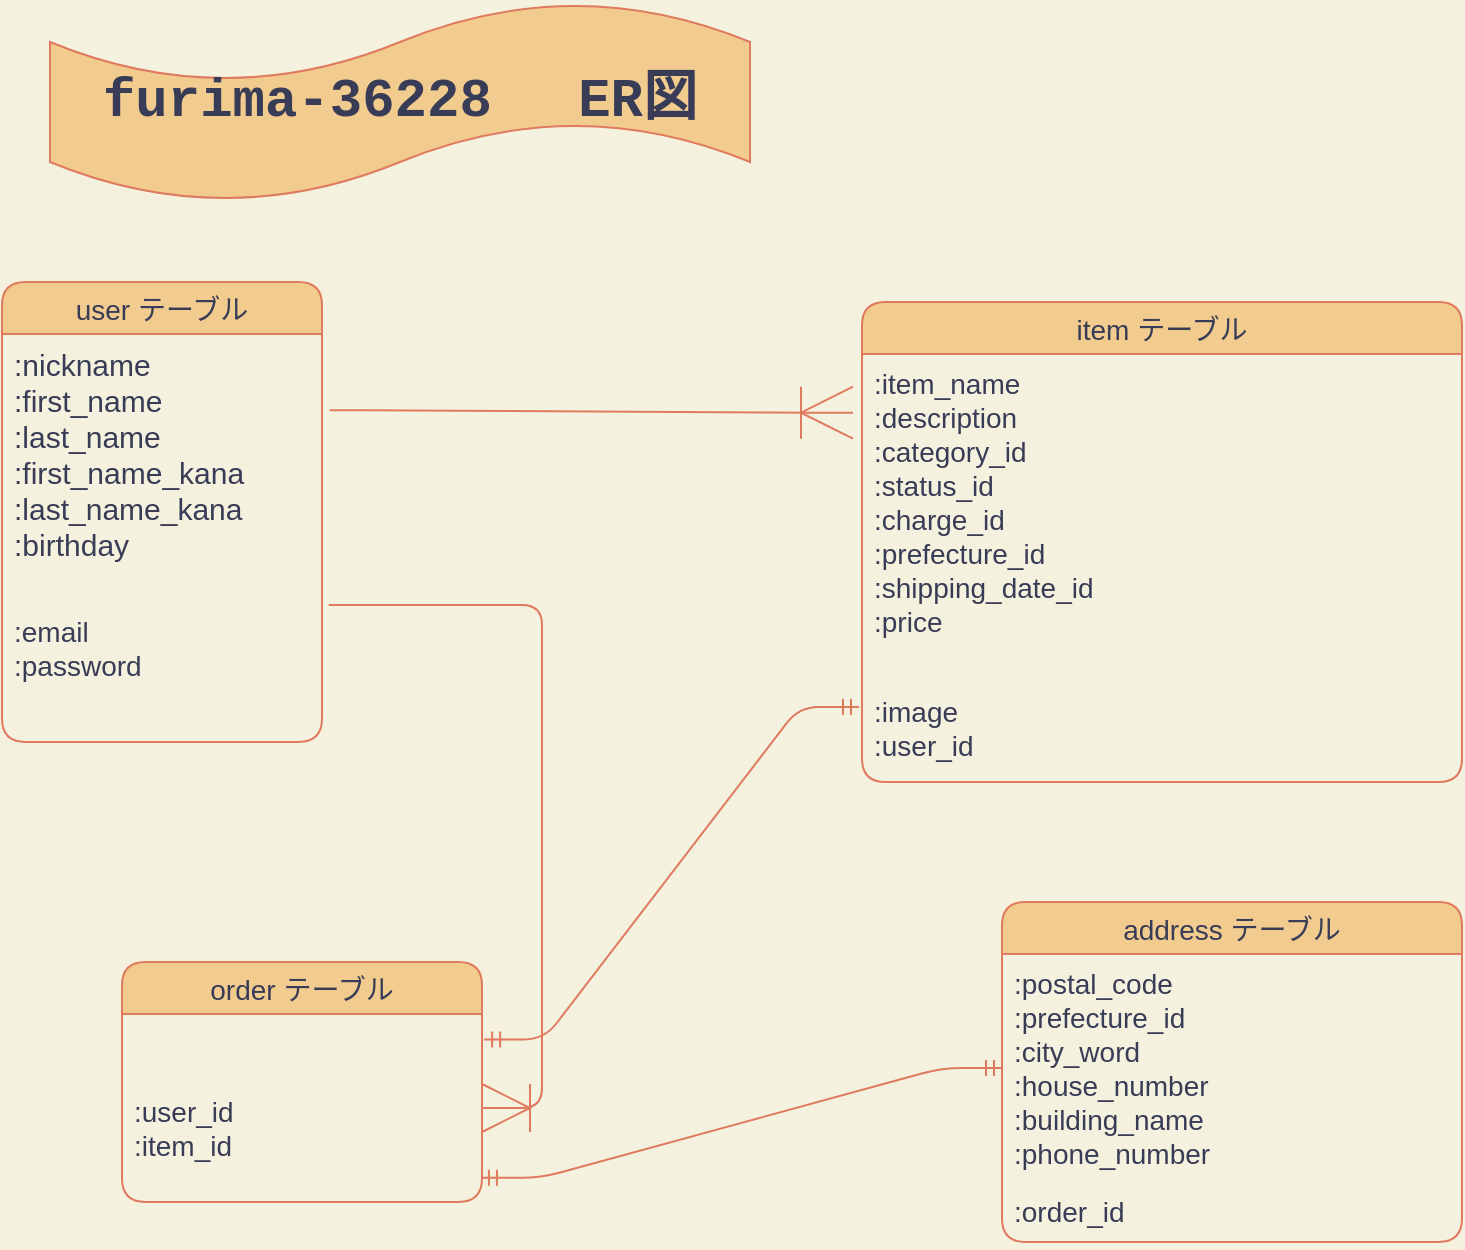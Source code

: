 <mxfile>
    <diagram id="8VujmzOKwL62bOcm8eHQ" name="ページ1">
        <mxGraphModel dx="508" dy="627" grid="1" gridSize="10" guides="1" tooltips="1" connect="1" arrows="1" fold="1" page="1" pageScale="1" pageWidth="827" pageHeight="1169" background="#F4F1DE" math="0" shadow="0">
            <root>
                <mxCell id="0"/>
                <mxCell id="1" parent="0"/>
                <mxCell id="3" value="user テーブル" style="swimlane;fontStyle=0;childLayout=stackLayout;horizontal=1;startSize=26;horizontalStack=0;resizeParent=1;resizeParentMax=0;resizeLast=0;collapsible=1;marginBottom=0;align=center;fontSize=14;rounded=1;fillColor=#F2CC8F;strokeColor=#E07A5F;fontColor=#393C56;" parent="1" vertex="1">
                    <mxGeometry x="40" y="150" width="160" height="230" as="geometry"/>
                </mxCell>
                <mxCell id="5" value=":nickname&#10;:first_name&#10;:last_name&#10;:first_name_kana&#10;:last_name_kana&#10;:birthday" style="text;strokeColor=none;fillColor=none;spacingLeft=4;spacingRight=4;overflow=hidden;rotatable=0;points=[[0,0.5],[1,0.5]];portConstraint=eastwest;fontSize=15;fontColor=#393C56;" parent="3" vertex="1">
                    <mxGeometry y="26" width="160" height="204" as="geometry"/>
                </mxCell>
                <mxCell id="7" value="item テーブル" style="swimlane;fontStyle=0;childLayout=stackLayout;horizontal=1;startSize=26;horizontalStack=0;resizeParent=1;resizeParentMax=0;resizeLast=0;collapsible=1;marginBottom=0;align=center;fontSize=14;rounded=1;fillColor=#F2CC8F;strokeColor=#E07A5F;fontColor=#393C56;" parent="1" vertex="1">
                    <mxGeometry x="470" y="160" width="300" height="240" as="geometry">
                        <mxRectangle x="250" y="140" width="120" height="26" as="alternateBounds"/>
                    </mxGeometry>
                </mxCell>
                <mxCell id="23" value=":item_name&#10;:description&#10;:category_id&#10;:status_id&#10;:charge_id&#10;:prefecture_id&#10;:shipping_date_id&#10;:price&#10;&#10;" style="text;strokeColor=none;fillColor=none;spacingLeft=4;spacingRight=4;overflow=hidden;rotatable=0;points=[[0,0.5],[1,0.5]];portConstraint=eastwest;fontSize=14;fontColor=#393C56;" parent="7" vertex="1">
                    <mxGeometry y="26" width="300" height="164" as="geometry"/>
                </mxCell>
                <mxCell id="9" value=":image&#10;:user_id" style="text;strokeColor=none;fillColor=none;spacingLeft=4;spacingRight=4;overflow=hidden;rotatable=0;points=[[0,0.5],[1,0.5]];portConstraint=eastwest;fontSize=14;fontColor=#393C56;" parent="7" vertex="1">
                    <mxGeometry y="190" width="300" height="50" as="geometry"/>
                </mxCell>
                <mxCell id="10" value="order テーブル" style="swimlane;fontStyle=0;childLayout=stackLayout;horizontal=1;startSize=26;horizontalStack=0;resizeParent=1;resizeParentMax=0;resizeLast=0;collapsible=1;marginBottom=0;align=center;fontSize=14;rounded=1;fillColor=#F2CC8F;strokeColor=#E07A5F;fontColor=#393C56;" parent="1" vertex="1">
                    <mxGeometry x="100" y="490" width="180" height="120" as="geometry"/>
                </mxCell>
                <mxCell id="13" value="&#10;&#10;:user_id&#10;:item_id" style="text;strokeColor=none;fillColor=none;spacingLeft=4;spacingRight=4;overflow=hidden;rotatable=0;points=[[0,0.5],[1,0.5]];portConstraint=eastwest;fontSize=14;fontColor=#393C56;" parent="10" vertex="1">
                    <mxGeometry y="26" width="180" height="94" as="geometry"/>
                </mxCell>
                <mxCell id="14" value="address テーブル" style="swimlane;fontStyle=0;childLayout=stackLayout;horizontal=1;startSize=26;horizontalStack=0;resizeParent=1;resizeParentMax=0;resizeLast=0;collapsible=1;marginBottom=0;align=center;fontSize=14;rounded=1;fillColor=#F2CC8F;strokeColor=#E07A5F;fontColor=#393C56;" parent="1" vertex="1">
                    <mxGeometry x="540" y="460" width="230" height="170" as="geometry"/>
                </mxCell>
                <mxCell id="16" value=":postal_code&#10;:prefecture_id&#10;:city_word&#10;:house_number&#10;:building_name&#10;:phone_number&#10;" style="text;strokeColor=none;fillColor=none;spacingLeft=4;spacingRight=4;overflow=hidden;rotatable=0;points=[[0,0.5],[1,0.5]];portConstraint=eastwest;fontSize=14;fontColor=#393C56;" parent="14" vertex="1">
                    <mxGeometry y="26" width="230" height="114" as="geometry"/>
                </mxCell>
                <mxCell id="17" value=":order_id&#10;" style="text;strokeColor=none;fillColor=none;spacingLeft=4;spacingRight=4;overflow=hidden;rotatable=0;points=[[0,0.5],[1,0.5]];portConstraint=eastwest;fontSize=14;fontColor=#393C56;" parent="14" vertex="1">
                    <mxGeometry y="140" width="230" height="30" as="geometry"/>
                </mxCell>
                <mxCell id="20" value="&lt;h3&gt;&lt;font style=&quot;font-size: 27px&quot; face=&quot;Courier New&quot;&gt;furima-36228 　ER図&lt;/font&gt;&lt;/h3&gt;" style="shape=tape;whiteSpace=wrap;html=1;rounded=1;fillColor=#F2CC8F;strokeColor=#E07A5F;fontColor=#393C56;" parent="1" vertex="1">
                    <mxGeometry x="64" y="10" width="350" height="100" as="geometry"/>
                </mxCell>
                <mxCell id="6" value=":email&#10;:password&#10;" style="text;strokeColor=none;fillColor=none;spacingLeft=4;spacingRight=4;overflow=hidden;rotatable=0;points=[[0,0.5],[1,0.5]];portConstraint=eastwest;fontSize=14;fontColor=#393C56;" parent="1" vertex="1">
                    <mxGeometry x="40" y="310" width="160" height="60" as="geometry"/>
                </mxCell>
                <mxCell id="47" value="" style="edgeStyle=entityRelationEdgeStyle;fontSize=12;html=1;endArrow=ERoneToMany;fontColor=#393C56;strokeColor=#E07A5F;fillColor=#F2CC8F;exitX=1.024;exitY=0.187;exitDx=0;exitDy=0;exitPerimeter=0;entryX=-0.015;entryY=0.179;entryDx=0;entryDy=0;entryPerimeter=0;endSize=24;" parent="1" source="5" target="23" edge="1">
                    <mxGeometry width="100" height="100" relative="1" as="geometry">
                        <mxPoint x="380" y="420" as="sourcePoint"/>
                        <mxPoint x="460" y="220" as="targetPoint"/>
                    </mxGeometry>
                </mxCell>
                <mxCell id="52" value="" style="edgeStyle=entityRelationEdgeStyle;fontSize=12;html=1;endArrow=ERoneToMany;fontColor=#393C56;strokeColor=#E07A5F;fillColor=#F2CC8F;exitX=1.021;exitY=0.664;exitDx=0;exitDy=0;exitPerimeter=0;endSize=22;" parent="1" source="5" target="13" edge="1">
                    <mxGeometry width="100" height="100" relative="1" as="geometry">
                        <mxPoint x="120" y="450" as="sourcePoint"/>
                        <mxPoint x="220" y="490" as="targetPoint"/>
                    </mxGeometry>
                </mxCell>
                <mxCell id="53" value="" style="edgeStyle=entityRelationEdgeStyle;fontSize=12;html=1;endArrow=ERmandOne;startArrow=ERmandOne;fontColor=#393C56;strokeColor=#E07A5F;fillColor=#F2CC8F;entryX=0;entryY=0.5;entryDx=0;entryDy=0;exitX=0.997;exitY=0.871;exitDx=0;exitDy=0;exitPerimeter=0;" parent="1" source="13" target="16" edge="1">
                    <mxGeometry width="100" height="100" relative="1" as="geometry">
                        <mxPoint x="400" y="600" as="sourcePoint"/>
                        <mxPoint x="440" y="520" as="targetPoint"/>
                    </mxGeometry>
                </mxCell>
                <mxCell id="54" value="" style="edgeStyle=entityRelationEdgeStyle;fontSize=12;html=1;endArrow=ERmandOne;startArrow=ERmandOne;fontColor=#393C56;strokeColor=#E07A5F;fillColor=#F2CC8F;entryX=-0.005;entryY=0.251;entryDx=0;entryDy=0;entryPerimeter=0;exitX=1.006;exitY=0.135;exitDx=0;exitDy=0;exitPerimeter=0;" parent="1" source="13" target="9" edge="1">
                    <mxGeometry width="100" height="100" relative="1" as="geometry">
                        <mxPoint x="290" y="540" as="sourcePoint"/>
                        <mxPoint x="460" y="360" as="targetPoint"/>
                    </mxGeometry>
                </mxCell>
            </root>
        </mxGraphModel>
    </diagram>
</mxfile>